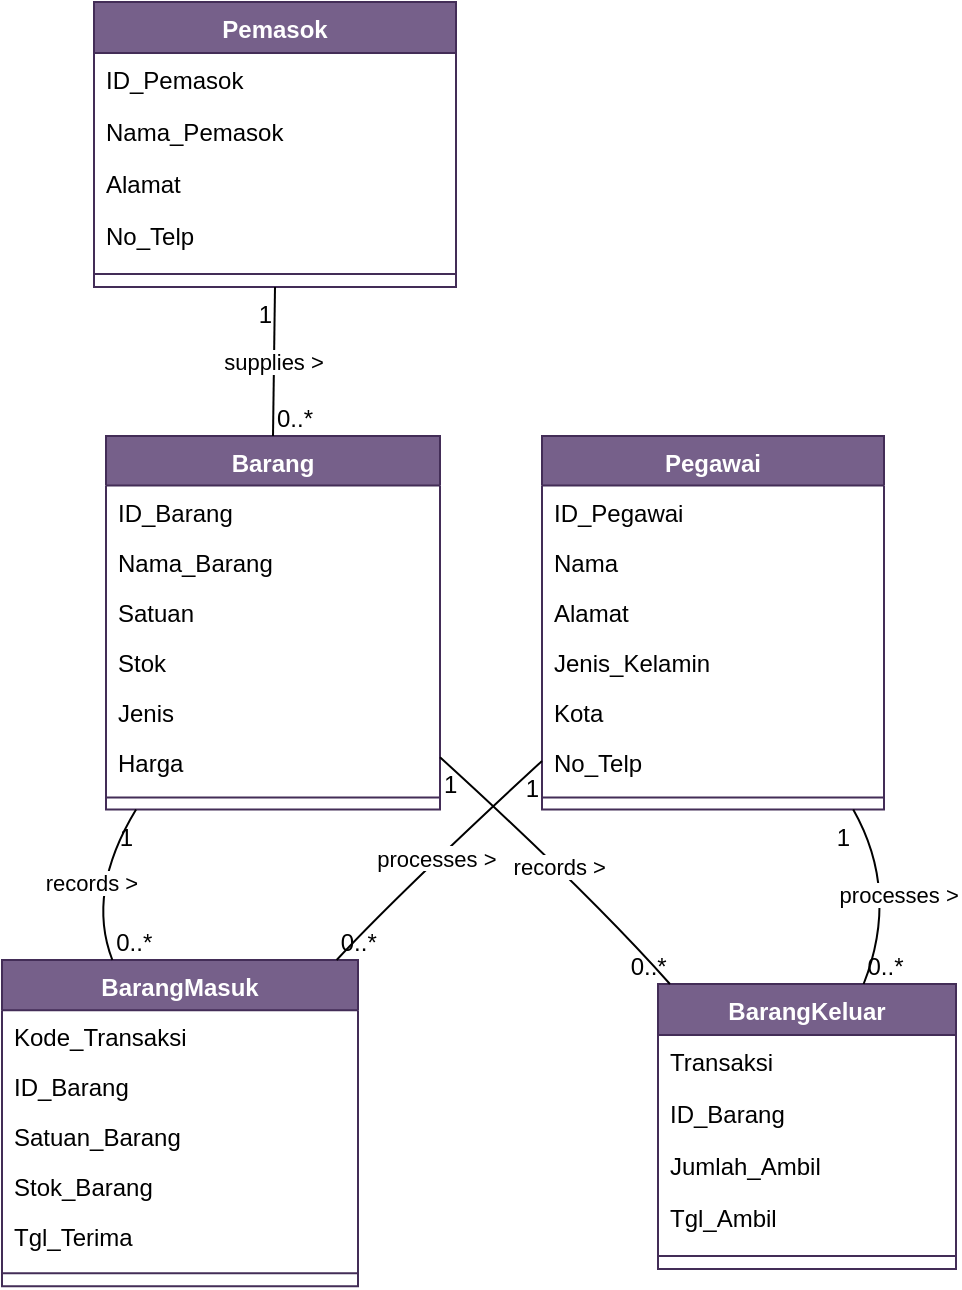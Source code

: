 <mxfile version="24.7.17">
  <diagram id="EHLENEfrnXT-eymsR5LV" name="ERD 2">
    <mxGraphModel dx="1034" dy="454" grid="1" gridSize="10" guides="1" tooltips="1" connect="1" arrows="1" fold="1" page="1" pageScale="1" pageWidth="850" pageHeight="1100" math="0" shadow="0">
      <root>
        <mxCell id="0" />
        <mxCell id="1" parent="0" />
        <mxCell id="Vy-rweS72mAyyGAlC9Z8-1" value="Pemasok" style="swimlane;fontStyle=1;align=center;verticalAlign=top;childLayout=stackLayout;horizontal=1;startSize=25.515;horizontalStack=0;resizeParent=1;resizeParentMax=0;resizeLast=0;collapsible=0;marginBottom=0;fillColor=#76608a;fontColor=#ffffff;strokeColor=#432D57;" parent="1" vertex="1">
          <mxGeometry x="66" y="20" width="181" height="142.515" as="geometry" />
        </mxCell>
        <mxCell id="Vy-rweS72mAyyGAlC9Z8-2" value="ID_Pemasok" style="text;strokeColor=none;fillColor=none;align=left;verticalAlign=top;spacingLeft=4;spacingRight=4;overflow=hidden;rotatable=0;points=[[0,0.5],[1,0.5]];portConstraint=eastwest;" parent="Vy-rweS72mAyyGAlC9Z8-1" vertex="1">
          <mxGeometry y="25.515" width="181" height="26" as="geometry" />
        </mxCell>
        <mxCell id="Vy-rweS72mAyyGAlC9Z8-3" value="Nama_Pemasok" style="text;strokeColor=none;fillColor=none;align=left;verticalAlign=top;spacingLeft=4;spacingRight=4;overflow=hidden;rotatable=0;points=[[0,0.5],[1,0.5]];portConstraint=eastwest;" parent="Vy-rweS72mAyyGAlC9Z8-1" vertex="1">
          <mxGeometry y="51.515" width="181" height="26" as="geometry" />
        </mxCell>
        <mxCell id="Vy-rweS72mAyyGAlC9Z8-4" value="Alamat" style="text;strokeColor=none;fillColor=none;align=left;verticalAlign=top;spacingLeft=4;spacingRight=4;overflow=hidden;rotatable=0;points=[[0,0.5],[1,0.5]];portConstraint=eastwest;" parent="Vy-rweS72mAyyGAlC9Z8-1" vertex="1">
          <mxGeometry y="77.515" width="181" height="26" as="geometry" />
        </mxCell>
        <mxCell id="Vy-rweS72mAyyGAlC9Z8-5" value="No_Telp" style="text;strokeColor=none;fillColor=none;align=left;verticalAlign=top;spacingLeft=4;spacingRight=4;overflow=hidden;rotatable=0;points=[[0,0.5],[1,0.5]];portConstraint=eastwest;" parent="Vy-rweS72mAyyGAlC9Z8-1" vertex="1">
          <mxGeometry y="103.515" width="181" height="26" as="geometry" />
        </mxCell>
        <mxCell id="Vy-rweS72mAyyGAlC9Z8-6" style="line;strokeWidth=1;fillColor=none;align=left;verticalAlign=middle;spacingTop=-1;spacingLeft=3;spacingRight=3;rotatable=0;labelPosition=right;points=[];portConstraint=eastwest;strokeColor=inherit;" parent="Vy-rweS72mAyyGAlC9Z8-1" vertex="1">
          <mxGeometry y="129.515" width="181" height="13" as="geometry" />
        </mxCell>
        <mxCell id="Vy-rweS72mAyyGAlC9Z8-7" value="Barang" style="swimlane;fontStyle=1;align=center;verticalAlign=top;childLayout=stackLayout;horizontal=1;startSize=24.756;horizontalStack=0;resizeParent=1;resizeParentMax=0;resizeLast=0;collapsible=0;marginBottom=0;fillColor=#76608a;fontColor=#ffffff;strokeColor=#432D57;" parent="1" vertex="1">
          <mxGeometry x="72" y="237" width="167" height="186.756" as="geometry" />
        </mxCell>
        <mxCell id="Vy-rweS72mAyyGAlC9Z8-8" value="ID_Barang" style="text;strokeColor=none;fillColor=none;align=left;verticalAlign=top;spacingLeft=4;spacingRight=4;overflow=hidden;rotatable=0;points=[[0,0.5],[1,0.5]];portConstraint=eastwest;" parent="Vy-rweS72mAyyGAlC9Z8-7" vertex="1">
          <mxGeometry y="24.756" width="167" height="25" as="geometry" />
        </mxCell>
        <mxCell id="Vy-rweS72mAyyGAlC9Z8-9" value="Nama_Barang" style="text;strokeColor=none;fillColor=none;align=left;verticalAlign=top;spacingLeft=4;spacingRight=4;overflow=hidden;rotatable=0;points=[[0,0.5],[1,0.5]];portConstraint=eastwest;" parent="Vy-rweS72mAyyGAlC9Z8-7" vertex="1">
          <mxGeometry y="49.756" width="167" height="25" as="geometry" />
        </mxCell>
        <mxCell id="Vy-rweS72mAyyGAlC9Z8-10" value="Satuan" style="text;strokeColor=none;fillColor=none;align=left;verticalAlign=top;spacingLeft=4;spacingRight=4;overflow=hidden;rotatable=0;points=[[0,0.5],[1,0.5]];portConstraint=eastwest;" parent="Vy-rweS72mAyyGAlC9Z8-7" vertex="1">
          <mxGeometry y="74.756" width="167" height="25" as="geometry" />
        </mxCell>
        <mxCell id="Vy-rweS72mAyyGAlC9Z8-11" value="Stok" style="text;strokeColor=none;fillColor=none;align=left;verticalAlign=top;spacingLeft=4;spacingRight=4;overflow=hidden;rotatable=0;points=[[0,0.5],[1,0.5]];portConstraint=eastwest;" parent="Vy-rweS72mAyyGAlC9Z8-7" vertex="1">
          <mxGeometry y="99.756" width="167" height="25" as="geometry" />
        </mxCell>
        <mxCell id="Vy-rweS72mAyyGAlC9Z8-12" value="Jenis" style="text;strokeColor=none;fillColor=none;align=left;verticalAlign=top;spacingLeft=4;spacingRight=4;overflow=hidden;rotatable=0;points=[[0,0.5],[1,0.5]];portConstraint=eastwest;" parent="Vy-rweS72mAyyGAlC9Z8-7" vertex="1">
          <mxGeometry y="124.756" width="167" height="25" as="geometry" />
        </mxCell>
        <mxCell id="Vy-rweS72mAyyGAlC9Z8-13" value="Harga" style="text;strokeColor=none;fillColor=none;align=left;verticalAlign=top;spacingLeft=4;spacingRight=4;overflow=hidden;rotatable=0;points=[[0,0.5],[1,0.5]];portConstraint=eastwest;" parent="Vy-rweS72mAyyGAlC9Z8-7" vertex="1">
          <mxGeometry y="149.756" width="167" height="25" as="geometry" />
        </mxCell>
        <mxCell id="Vy-rweS72mAyyGAlC9Z8-14" style="line;strokeWidth=1;fillColor=none;align=left;verticalAlign=middle;spacingTop=-1;spacingLeft=3;spacingRight=3;rotatable=0;labelPosition=right;points=[];portConstraint=eastwest;strokeColor=inherit;" parent="Vy-rweS72mAyyGAlC9Z8-7" vertex="1">
          <mxGeometry y="174.756" width="167" height="12" as="geometry" />
        </mxCell>
        <mxCell id="Vy-rweS72mAyyGAlC9Z8-15" value="Pegawai" style="swimlane;fontStyle=1;align=center;verticalAlign=top;childLayout=stackLayout;horizontal=1;startSize=24.756;horizontalStack=0;resizeParent=1;resizeParentMax=0;resizeLast=0;collapsible=0;marginBottom=0;fillColor=#76608a;fontColor=#ffffff;strokeColor=#432D57;" parent="1" vertex="1">
          <mxGeometry x="290" y="237" width="171" height="186.756" as="geometry" />
        </mxCell>
        <mxCell id="Vy-rweS72mAyyGAlC9Z8-16" value="ID_Pegawai" style="text;strokeColor=none;fillColor=none;align=left;verticalAlign=top;spacingLeft=4;spacingRight=4;overflow=hidden;rotatable=0;points=[[0,0.5],[1,0.5]];portConstraint=eastwest;" parent="Vy-rweS72mAyyGAlC9Z8-15" vertex="1">
          <mxGeometry y="24.756" width="171" height="25" as="geometry" />
        </mxCell>
        <mxCell id="Vy-rweS72mAyyGAlC9Z8-17" value="Nama" style="text;strokeColor=none;fillColor=none;align=left;verticalAlign=top;spacingLeft=4;spacingRight=4;overflow=hidden;rotatable=0;points=[[0,0.5],[1,0.5]];portConstraint=eastwest;" parent="Vy-rweS72mAyyGAlC9Z8-15" vertex="1">
          <mxGeometry y="49.756" width="171" height="25" as="geometry" />
        </mxCell>
        <mxCell id="Vy-rweS72mAyyGAlC9Z8-18" value="Alamat" style="text;strokeColor=none;fillColor=none;align=left;verticalAlign=top;spacingLeft=4;spacingRight=4;overflow=hidden;rotatable=0;points=[[0,0.5],[1,0.5]];portConstraint=eastwest;" parent="Vy-rweS72mAyyGAlC9Z8-15" vertex="1">
          <mxGeometry y="74.756" width="171" height="25" as="geometry" />
        </mxCell>
        <mxCell id="Vy-rweS72mAyyGAlC9Z8-19" value="Jenis_Kelamin" style="text;strokeColor=none;fillColor=none;align=left;verticalAlign=top;spacingLeft=4;spacingRight=4;overflow=hidden;rotatable=0;points=[[0,0.5],[1,0.5]];portConstraint=eastwest;" parent="Vy-rweS72mAyyGAlC9Z8-15" vertex="1">
          <mxGeometry y="99.756" width="171" height="25" as="geometry" />
        </mxCell>
        <mxCell id="Vy-rweS72mAyyGAlC9Z8-20" value="Kota" style="text;strokeColor=none;fillColor=none;align=left;verticalAlign=top;spacingLeft=4;spacingRight=4;overflow=hidden;rotatable=0;points=[[0,0.5],[1,0.5]];portConstraint=eastwest;" parent="Vy-rweS72mAyyGAlC9Z8-15" vertex="1">
          <mxGeometry y="124.756" width="171" height="25" as="geometry" />
        </mxCell>
        <mxCell id="Vy-rweS72mAyyGAlC9Z8-21" value="No_Telp" style="text;strokeColor=none;fillColor=none;align=left;verticalAlign=top;spacingLeft=4;spacingRight=4;overflow=hidden;rotatable=0;points=[[0,0.5],[1,0.5]];portConstraint=eastwest;" parent="Vy-rweS72mAyyGAlC9Z8-15" vertex="1">
          <mxGeometry y="149.756" width="171" height="25" as="geometry" />
        </mxCell>
        <mxCell id="Vy-rweS72mAyyGAlC9Z8-22" style="line;strokeWidth=1;fillColor=none;align=left;verticalAlign=middle;spacingTop=-1;spacingLeft=3;spacingRight=3;rotatable=0;labelPosition=right;points=[];portConstraint=eastwest;strokeColor=inherit;" parent="Vy-rweS72mAyyGAlC9Z8-15" vertex="1">
          <mxGeometry y="174.756" width="171" height="12" as="geometry" />
        </mxCell>
        <mxCell id="Vy-rweS72mAyyGAlC9Z8-23" value="BarangMasuk" style="swimlane;fontStyle=1;align=center;verticalAlign=top;childLayout=stackLayout;horizontal=1;startSize=25.077;horizontalStack=0;resizeParent=1;resizeParentMax=0;resizeLast=0;collapsible=0;marginBottom=0;fillColor=#76608a;fontColor=#ffffff;strokeColor=#432D57;" parent="1" vertex="1">
          <mxGeometry x="20" y="499" width="178" height="163.077" as="geometry" />
        </mxCell>
        <mxCell id="Vy-rweS72mAyyGAlC9Z8-24" value="Kode_Transaksi" style="text;strokeColor=none;fillColor=none;align=left;verticalAlign=top;spacingLeft=4;spacingRight=4;overflow=hidden;rotatable=0;points=[[0,0.5],[1,0.5]];portConstraint=eastwest;" parent="Vy-rweS72mAyyGAlC9Z8-23" vertex="1">
          <mxGeometry y="25.077" width="178" height="25" as="geometry" />
        </mxCell>
        <mxCell id="Vy-rweS72mAyyGAlC9Z8-25" value="ID_Barang" style="text;strokeColor=none;fillColor=none;align=left;verticalAlign=top;spacingLeft=4;spacingRight=4;overflow=hidden;rotatable=0;points=[[0,0.5],[1,0.5]];portConstraint=eastwest;" parent="Vy-rweS72mAyyGAlC9Z8-23" vertex="1">
          <mxGeometry y="50.077" width="178" height="25" as="geometry" />
        </mxCell>
        <mxCell id="Vy-rweS72mAyyGAlC9Z8-26" value="Satuan_Barang" style="text;strokeColor=none;fillColor=none;align=left;verticalAlign=top;spacingLeft=4;spacingRight=4;overflow=hidden;rotatable=0;points=[[0,0.5],[1,0.5]];portConstraint=eastwest;" parent="Vy-rweS72mAyyGAlC9Z8-23" vertex="1">
          <mxGeometry y="75.077" width="178" height="25" as="geometry" />
        </mxCell>
        <mxCell id="Vy-rweS72mAyyGAlC9Z8-27" value="Stok_Barang" style="text;strokeColor=none;fillColor=none;align=left;verticalAlign=top;spacingLeft=4;spacingRight=4;overflow=hidden;rotatable=0;points=[[0,0.5],[1,0.5]];portConstraint=eastwest;" parent="Vy-rweS72mAyyGAlC9Z8-23" vertex="1">
          <mxGeometry y="100.077" width="178" height="25" as="geometry" />
        </mxCell>
        <mxCell id="Vy-rweS72mAyyGAlC9Z8-28" value="Tgl_Terima" style="text;strokeColor=none;fillColor=none;align=left;verticalAlign=top;spacingLeft=4;spacingRight=4;overflow=hidden;rotatable=0;points=[[0,0.5],[1,0.5]];portConstraint=eastwest;" parent="Vy-rweS72mAyyGAlC9Z8-23" vertex="1">
          <mxGeometry y="125.077" width="178" height="25" as="geometry" />
        </mxCell>
        <mxCell id="Vy-rweS72mAyyGAlC9Z8-29" style="line;strokeWidth=1;fillColor=none;align=left;verticalAlign=middle;spacingTop=-1;spacingLeft=3;spacingRight=3;rotatable=0;labelPosition=right;points=[];portConstraint=eastwest;strokeColor=inherit;" parent="Vy-rweS72mAyyGAlC9Z8-23" vertex="1">
          <mxGeometry y="150.077" width="178" height="13" as="geometry" />
        </mxCell>
        <mxCell id="Vy-rweS72mAyyGAlC9Z8-30" value="BarangKeluar" style="swimlane;fontStyle=1;align=center;verticalAlign=top;childLayout=stackLayout;horizontal=1;startSize=25.515;horizontalStack=0;resizeParent=1;resizeParentMax=0;resizeLast=0;collapsible=0;marginBottom=0;fillColor=#76608a;fontColor=#ffffff;strokeColor=#432D57;" parent="1" vertex="1">
          <mxGeometry x="348" y="511" width="149" height="142.515" as="geometry" />
        </mxCell>
        <mxCell id="Vy-rweS72mAyyGAlC9Z8-31" value="Transaksi" style="text;strokeColor=none;fillColor=none;align=left;verticalAlign=top;spacingLeft=4;spacingRight=4;overflow=hidden;rotatable=0;points=[[0,0.5],[1,0.5]];portConstraint=eastwest;" parent="Vy-rweS72mAyyGAlC9Z8-30" vertex="1">
          <mxGeometry y="25.515" width="149" height="26" as="geometry" />
        </mxCell>
        <mxCell id="Vy-rweS72mAyyGAlC9Z8-32" value="ID_Barang" style="text;strokeColor=none;fillColor=none;align=left;verticalAlign=top;spacingLeft=4;spacingRight=4;overflow=hidden;rotatable=0;points=[[0,0.5],[1,0.5]];portConstraint=eastwest;" parent="Vy-rweS72mAyyGAlC9Z8-30" vertex="1">
          <mxGeometry y="51.515" width="149" height="26" as="geometry" />
        </mxCell>
        <mxCell id="Vy-rweS72mAyyGAlC9Z8-33" value="Jumlah_Ambil" style="text;strokeColor=none;fillColor=none;align=left;verticalAlign=top;spacingLeft=4;spacingRight=4;overflow=hidden;rotatable=0;points=[[0,0.5],[1,0.5]];portConstraint=eastwest;" parent="Vy-rweS72mAyyGAlC9Z8-30" vertex="1">
          <mxGeometry y="77.515" width="149" height="26" as="geometry" />
        </mxCell>
        <mxCell id="Vy-rweS72mAyyGAlC9Z8-34" value="Tgl_Ambil" style="text;strokeColor=none;fillColor=none;align=left;verticalAlign=top;spacingLeft=4;spacingRight=4;overflow=hidden;rotatable=0;points=[[0,0.5],[1,0.5]];portConstraint=eastwest;" parent="Vy-rweS72mAyyGAlC9Z8-30" vertex="1">
          <mxGeometry y="103.515" width="149" height="26" as="geometry" />
        </mxCell>
        <mxCell id="Vy-rweS72mAyyGAlC9Z8-35" style="line;strokeWidth=1;fillColor=none;align=left;verticalAlign=middle;spacingTop=-1;spacingLeft=3;spacingRight=3;rotatable=0;labelPosition=right;points=[];portConstraint=eastwest;strokeColor=inherit;" parent="Vy-rweS72mAyyGAlC9Z8-30" vertex="1">
          <mxGeometry y="129.515" width="149" height="13" as="geometry" />
        </mxCell>
        <mxCell id="Vy-rweS72mAyyGAlC9Z8-36" value="supplies &gt;" style="curved=1;startArrow=none;endArrow=none;exitX=0.5;exitY=1;entryX=0.5;entryY=0;rounded=0;" parent="1" source="Vy-rweS72mAyyGAlC9Z8-1" target="Vy-rweS72mAyyGAlC9Z8-7" edge="1">
          <mxGeometry relative="1" as="geometry">
            <Array as="points" />
          </mxGeometry>
        </mxCell>
        <mxCell id="Vy-rweS72mAyyGAlC9Z8-37" value="1" style="edgeLabel;resizable=0;labelBackgroundColor=none;fontSize=12;align=right;verticalAlign=top;" parent="Vy-rweS72mAyyGAlC9Z8-36" vertex="1">
          <mxGeometry x="-1" relative="1" as="geometry" />
        </mxCell>
        <mxCell id="Vy-rweS72mAyyGAlC9Z8-38" value="0..*" style="edgeLabel;resizable=0;labelBackgroundColor=none;fontSize=12;align=left;verticalAlign=bottom;" parent="Vy-rweS72mAyyGAlC9Z8-36" vertex="1">
          <mxGeometry x="1" relative="1" as="geometry" />
        </mxCell>
        <mxCell id="Vy-rweS72mAyyGAlC9Z8-39" value="records &gt;" style="curved=1;startArrow=none;endArrow=none;exitX=0.09;exitY=1;entryX=0.31;entryY=0;rounded=0;" parent="1" source="Vy-rweS72mAyyGAlC9Z8-7" target="Vy-rweS72mAyyGAlC9Z8-23" edge="1">
          <mxGeometry relative="1" as="geometry">
            <Array as="points">
              <mxPoint x="62" y="465" />
            </Array>
          </mxGeometry>
        </mxCell>
        <mxCell id="Vy-rweS72mAyyGAlC9Z8-40" value="1" style="edgeLabel;resizable=0;labelBackgroundColor=none;fontSize=12;align=right;verticalAlign=top;" parent="Vy-rweS72mAyyGAlC9Z8-39" vertex="1">
          <mxGeometry x="-1" relative="1" as="geometry" />
        </mxCell>
        <mxCell id="Vy-rweS72mAyyGAlC9Z8-41" value="0..*" style="edgeLabel;resizable=0;labelBackgroundColor=none;fontSize=12;align=left;verticalAlign=bottom;" parent="Vy-rweS72mAyyGAlC9Z8-39" vertex="1">
          <mxGeometry x="1" relative="1" as="geometry" />
        </mxCell>
        <mxCell id="Vy-rweS72mAyyGAlC9Z8-42" value="records &gt;" style="curved=1;startArrow=none;endArrow=none;exitX=1;exitY=0.86;entryX=0.04;entryY=0;rounded=0;" parent="1" source="Vy-rweS72mAyyGAlC9Z8-7" target="Vy-rweS72mAyyGAlC9Z8-30" edge="1">
          <mxGeometry relative="1" as="geometry">
            <Array as="points">
              <mxPoint x="313" y="465" />
            </Array>
          </mxGeometry>
        </mxCell>
        <mxCell id="Vy-rweS72mAyyGAlC9Z8-43" value="1" style="edgeLabel;resizable=0;labelBackgroundColor=none;fontSize=12;align=left;verticalAlign=top;" parent="Vy-rweS72mAyyGAlC9Z8-42" vertex="1">
          <mxGeometry x="-1" relative="1" as="geometry" />
        </mxCell>
        <mxCell id="Vy-rweS72mAyyGAlC9Z8-44" value="0..*" style="edgeLabel;resizable=0;labelBackgroundColor=none;fontSize=12;align=right;verticalAlign=bottom;" parent="Vy-rweS72mAyyGAlC9Z8-42" vertex="1">
          <mxGeometry x="1" relative="1" as="geometry" />
        </mxCell>
        <mxCell id="Vy-rweS72mAyyGAlC9Z8-45" value="processes &gt;" style="curved=1;startArrow=none;endArrow=none;exitX=0;exitY=0.87;entryX=0.94;entryY=0;rounded=0;" parent="1" source="Vy-rweS72mAyyGAlC9Z8-15" target="Vy-rweS72mAyyGAlC9Z8-23" edge="1">
          <mxGeometry relative="1" as="geometry">
            <Array as="points">
              <mxPoint x="219" y="465" />
            </Array>
          </mxGeometry>
        </mxCell>
        <mxCell id="Vy-rweS72mAyyGAlC9Z8-46" value="1" style="edgeLabel;resizable=0;labelBackgroundColor=none;fontSize=12;align=right;verticalAlign=top;" parent="Vy-rweS72mAyyGAlC9Z8-45" vertex="1">
          <mxGeometry x="-1" relative="1" as="geometry" />
        </mxCell>
        <mxCell id="Vy-rweS72mAyyGAlC9Z8-47" value="0..*" style="edgeLabel;resizable=0;labelBackgroundColor=none;fontSize=12;align=left;verticalAlign=bottom;" parent="Vy-rweS72mAyyGAlC9Z8-45" vertex="1">
          <mxGeometry x="1" relative="1" as="geometry" />
        </mxCell>
        <mxCell id="Vy-rweS72mAyyGAlC9Z8-48" value="processes &gt;" style="curved=1;startArrow=none;endArrow=none;exitX=0.91;exitY=1;entryX=0.69;entryY=0;rounded=0;" parent="1" source="Vy-rweS72mAyyGAlC9Z8-15" target="Vy-rweS72mAyyGAlC9Z8-30" edge="1">
          <mxGeometry relative="1" as="geometry">
            <Array as="points">
              <mxPoint x="469" y="465" />
            </Array>
          </mxGeometry>
        </mxCell>
        <mxCell id="Vy-rweS72mAyyGAlC9Z8-49" value="1" style="edgeLabel;resizable=0;labelBackgroundColor=none;fontSize=12;align=right;verticalAlign=top;" parent="Vy-rweS72mAyyGAlC9Z8-48" vertex="1">
          <mxGeometry x="-1" relative="1" as="geometry" />
        </mxCell>
        <mxCell id="Vy-rweS72mAyyGAlC9Z8-50" value="0..*" style="edgeLabel;resizable=0;labelBackgroundColor=none;fontSize=12;align=left;verticalAlign=bottom;" parent="Vy-rweS72mAyyGAlC9Z8-48" vertex="1">
          <mxGeometry x="1" relative="1" as="geometry" />
        </mxCell>
      </root>
    </mxGraphModel>
  </diagram>
</mxfile>
